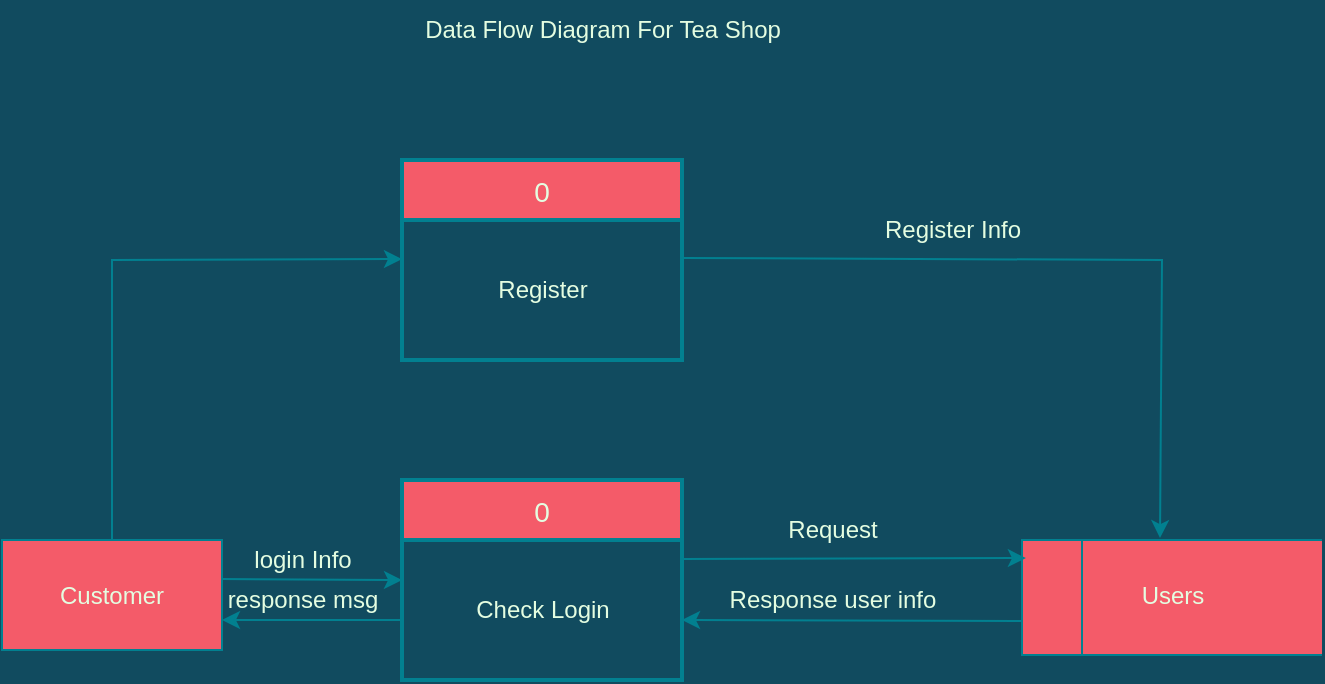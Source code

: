 <mxfile version="20.6.0" type="device"><diagram id="HJbnWixWMro08pMON7LV" name="Page-1"><mxGraphModel dx="868" dy="450" grid="1" gridSize="10" guides="1" tooltips="1" connect="1" arrows="1" fold="1" page="1" pageScale="1" pageWidth="850" pageHeight="1100" background="#114B5F" math="0" shadow="0"><root><mxCell id="0"/><mxCell id="1" parent="0"/><mxCell id="EQQoJX7zWDi2uyEz45Rd-23" value="Customer" style="whiteSpace=wrap;html=1;align=center;fillColor=#F45B69;strokeColor=#028090;fontColor=#E4FDE1;rounded=0;" parent="1" vertex="1"><mxGeometry x="90" y="300" width="110" height="55" as="geometry"/></mxCell><mxCell id="EQQoJX7zWDi2uyEz45Rd-24" value="0" style="swimlane;childLayout=stackLayout;horizontal=1;startSize=30;horizontalStack=0;rounded=0;fontSize=14;fontStyle=0;strokeWidth=2;resizeParent=0;resizeLast=1;shadow=0;dashed=0;align=center;fillColor=#F45B69;strokeColor=#028090;fontColor=#E4FDE1;" parent="1" vertex="1"><mxGeometry x="290" y="270" width="140" height="100" as="geometry"/></mxCell><mxCell id="EQQoJX7zWDi2uyEz45Rd-25" value="Check Login" style="text;html=1;align=center;verticalAlign=middle;resizable=0;points=[];autosize=1;strokeColor=none;fillColor=none;fontColor=#E4FDE1;rounded=0;" parent="EQQoJX7zWDi2uyEz45Rd-24" vertex="1"><mxGeometry y="30" width="140" height="70" as="geometry"/></mxCell><mxCell id="EQQoJX7zWDi2uyEz45Rd-31" value="" style="html=1;dashed=0;whitespace=wrap;shape=mxgraph.dfd.dataStoreID;align=left;spacingLeft=3;points=[[0,0],[0.5,0],[1,0],[0,0.5],[1,0.5],[0,1],[0.5,1],[1,1]];fillColor=#F45B69;strokeColor=#028090;fontColor=#E4FDE1;rounded=0;" parent="1" vertex="1"><mxGeometry x="600" y="300" width="150" height="57.5" as="geometry"/></mxCell><mxCell id="EQQoJX7zWDi2uyEz45Rd-32" value="" style="endArrow=classic;html=1;rounded=0;entryX=0;entryY=0.5;entryDx=0;entryDy=0;labelBackgroundColor=#114B5F;strokeColor=#028090;fontColor=#E4FDE1;" parent="1" target="EQQoJX7zWDi2uyEz45Rd-24" edge="1"><mxGeometry width="50" height="50" relative="1" as="geometry"><mxPoint x="200" y="319.5" as="sourcePoint"/><mxPoint x="270" y="319.5" as="targetPoint"/></mxGeometry></mxCell><mxCell id="EQQoJX7zWDi2uyEz45Rd-34" value="login Info" style="text;html=1;align=center;verticalAlign=middle;resizable=0;points=[];autosize=1;strokeColor=none;fillColor=none;fontColor=#E4FDE1;rounded=0;" parent="1" vertex="1"><mxGeometry x="205" y="295" width="70" height="30" as="geometry"/></mxCell><mxCell id="EQQoJX7zWDi2uyEz45Rd-35" value="" style="endArrow=classic;html=1;rounded=0;entryX=0.013;entryY=0.157;entryDx=0;entryDy=0;entryPerimeter=0;labelBackgroundColor=#114B5F;strokeColor=#028090;fontColor=#E4FDE1;" parent="1" target="EQQoJX7zWDi2uyEz45Rd-31" edge="1"><mxGeometry width="50" height="50" relative="1" as="geometry"><mxPoint x="430" y="309.5" as="sourcePoint"/><mxPoint x="520" y="310" as="targetPoint"/></mxGeometry></mxCell><mxCell id="EQQoJX7zWDi2uyEz45Rd-36" value="Request" style="text;html=1;align=center;verticalAlign=middle;resizable=0;points=[];autosize=1;strokeColor=none;fillColor=none;fontColor=#E4FDE1;rounded=0;" parent="1" vertex="1"><mxGeometry x="470" y="280" width="70" height="30" as="geometry"/></mxCell><mxCell id="EQQoJX7zWDi2uyEz45Rd-38" value="" style="endArrow=classic;html=1;rounded=0;labelBackgroundColor=#114B5F;strokeColor=#028090;fontColor=#E4FDE1;" parent="1" edge="1"><mxGeometry width="50" height="50" relative="1" as="geometry"><mxPoint x="290" y="340" as="sourcePoint"/><mxPoint x="200" y="340" as="targetPoint"/></mxGeometry></mxCell><mxCell id="EQQoJX7zWDi2uyEz45Rd-39" value="response msg" style="text;html=1;align=center;verticalAlign=middle;resizable=0;points=[];autosize=1;strokeColor=none;fillColor=none;fontColor=#E4FDE1;rounded=0;" parent="1" vertex="1"><mxGeometry x="190" y="315" width="100" height="30" as="geometry"/></mxCell><mxCell id="EQQoJX7zWDi2uyEz45Rd-40" value="" style="endArrow=classic;html=1;rounded=0;labelBackgroundColor=#114B5F;strokeColor=#028090;fontColor=#E4FDE1;" parent="1" edge="1"><mxGeometry width="50" height="50" relative="1" as="geometry"><mxPoint x="600" y="340.47" as="sourcePoint"/><mxPoint x="430" y="340" as="targetPoint"/></mxGeometry></mxCell><mxCell id="EQQoJX7zWDi2uyEz45Rd-41" value="Response user info&lt;br&gt;" style="text;html=1;align=center;verticalAlign=middle;resizable=0;points=[];autosize=1;strokeColor=none;fillColor=none;fontColor=#E4FDE1;rounded=0;" parent="1" vertex="1"><mxGeometry x="440" y="315" width="130" height="30" as="geometry"/></mxCell><mxCell id="EQQoJX7zWDi2uyEz45Rd-42" value="Users" style="text;html=1;align=center;verticalAlign=middle;resizable=0;points=[];autosize=1;strokeColor=none;fillColor=none;fontColor=#E4FDE1;rounded=0;" parent="1" vertex="1"><mxGeometry x="650" y="312.5" width="50" height="30" as="geometry"/></mxCell><mxCell id="EQQoJX7zWDi2uyEz45Rd-46" value="0" style="swimlane;childLayout=stackLayout;horizontal=1;startSize=30;horizontalStack=0;rounded=0;fontSize=14;fontStyle=0;strokeWidth=2;resizeParent=0;resizeLast=1;shadow=0;dashed=0;align=center;fillColor=#F45B69;strokeColor=#028090;fontColor=#E4FDE1;" parent="1" vertex="1"><mxGeometry x="290" y="110" width="140" height="100" as="geometry"/></mxCell><mxCell id="EQQoJX7zWDi2uyEz45Rd-47" value="Register" style="text;html=1;align=center;verticalAlign=middle;resizable=0;points=[];autosize=1;strokeColor=none;fillColor=none;fontColor=#E4FDE1;rounded=0;" parent="EQQoJX7zWDi2uyEz45Rd-46" vertex="1"><mxGeometry y="30" width="140" height="70" as="geometry"/></mxCell><mxCell id="EQQoJX7zWDi2uyEz45Rd-48" value="" style="endArrow=classic;html=1;rounded=0;strokeColor=#028090;fontColor=#E4FDE1;fillColor=#F45B69;exitX=0.5;exitY=0;exitDx=0;exitDy=0;labelBackgroundColor=#114B5F;" parent="1" source="EQQoJX7zWDi2uyEz45Rd-23" edge="1"><mxGeometry width="50" height="50" relative="1" as="geometry"><mxPoint x="160" y="160" as="sourcePoint"/><mxPoint x="290" y="159.5" as="targetPoint"/><Array as="points"><mxPoint x="145" y="160"/></Array></mxGeometry></mxCell><mxCell id="EQQoJX7zWDi2uyEz45Rd-49" value="" style="endArrow=classic;html=1;rounded=0;strokeColor=#028090;fontColor=#E4FDE1;fillColor=#F45B69;entryX=0.46;entryY=-0.017;entryDx=0;entryDy=0;entryPerimeter=0;exitX=1;exitY=0.271;exitDx=0;exitDy=0;exitPerimeter=0;labelBackgroundColor=#114B5F;" parent="1" source="EQQoJX7zWDi2uyEz45Rd-47" target="EQQoJX7zWDi2uyEz45Rd-31" edge="1"><mxGeometry width="50" height="50" relative="1" as="geometry"><mxPoint x="430" y="170" as="sourcePoint"/><mxPoint x="480" y="120" as="targetPoint"/><Array as="points"><mxPoint x="670" y="160"/></Array></mxGeometry></mxCell><mxCell id="EQQoJX7zWDi2uyEz45Rd-50" value="Register Info" style="text;html=1;align=center;verticalAlign=middle;resizable=0;points=[];autosize=1;strokeColor=none;fillColor=none;fontColor=#E4FDE1;rounded=0;" parent="1" vertex="1"><mxGeometry x="520" y="130" width="90" height="30" as="geometry"/></mxCell><mxCell id="EQQoJX7zWDi2uyEz45Rd-51" value="Data Flow Diagram For Tea Shop" style="text;html=1;align=center;verticalAlign=middle;resizable=0;points=[];autosize=1;strokeColor=none;fillColor=none;fontColor=#E4FDE1;rounded=0;" parent="1" vertex="1"><mxGeometry x="290" y="30" width="200" height="30" as="geometry"/></mxCell></root></mxGraphModel></diagram></mxfile>